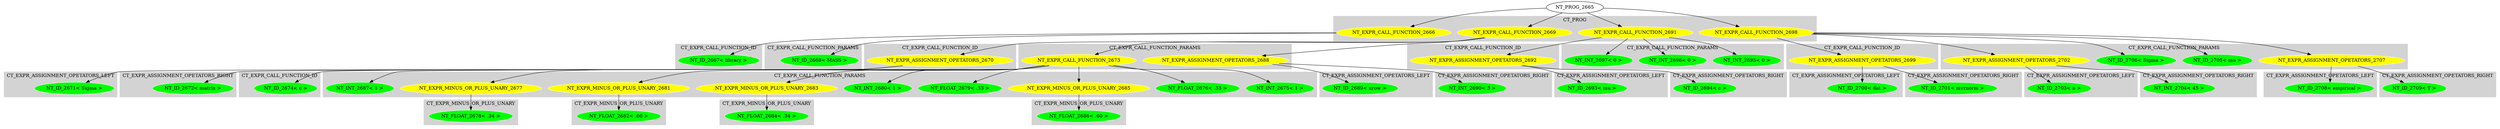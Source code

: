 digraph {

subgraph cluster0 {
 node [style=filled,color=white];
 style=filled;
 color=lightgrey;
 label = "CT_PROG";

"NT_EXPR_CALL_FUNCTION_2666"
 [fillcolor = yellow]
"NT_EXPR_CALL_FUNCTION_2669"
 [fillcolor = yellow]
"NT_EXPR_CALL_FUNCTION_2691"
 [fillcolor = yellow]
"NT_EXPR_CALL_FUNCTION_2698"
 [fillcolor = yellow]
}
"NT_PROG_2665"->"NT_EXPR_CALL_FUNCTION_2666"
subgraph cluster1 {
 node [style=filled,color=white];
 style=filled;
 color=lightgrey;
 label = "CT_EXPR_CALL_FUNCTION_ID";

"NT_ID_2667< library >"
 [fillcolor = green]
}
subgraph cluster2 {
 node [style=filled,color=white];
 style=filled;
 color=lightgrey;
 label = "CT_EXPR_CALL_FUNCTION_PARAMS";

"NT_ID_2668< MASS >"
 [fillcolor = green]
}
"NT_EXPR_CALL_FUNCTION_2666"->"NT_ID_2667< library >"
"NT_EXPR_CALL_FUNCTION_2666"->"NT_ID_2668< MASS >"
"NT_PROG_2665"->"NT_EXPR_CALL_FUNCTION_2669"
subgraph cluster3 {
 node [style=filled,color=white];
 style=filled;
 color=lightgrey;
 label = "CT_EXPR_CALL_FUNCTION_ID";

"NT_EXPR_ASSIGNMENT_OPETATORS_2670"
 [fillcolor = yellow]
}
subgraph cluster4 {
 node [style=filled,color=white];
 style=filled;
 color=lightgrey;
 label = "CT_EXPR_CALL_FUNCTION_PARAMS";

"NT_EXPR_CALL_FUNCTION_2673"
 [fillcolor = yellow]
"NT_EXPR_ASSIGNMENT_OPETATORS_2688"
 [fillcolor = yellow]
}
"NT_EXPR_CALL_FUNCTION_2669"->"NT_EXPR_ASSIGNMENT_OPETATORS_2670"
subgraph cluster5 {
 node [style=filled,color=white];
 style=filled;
 color=lightgrey;
 label = "CT_EXPR_ASSIGNMENT_OPETATORS_LEFT";

"NT_ID_2671< Sigma >"
 [fillcolor = green]
}
subgraph cluster6 {
 node [style=filled,color=white];
 style=filled;
 color=lightgrey;
 label = "CT_EXPR_ASSIGNMENT_OPETATORS_RIGHT";

"NT_ID_2672< matrix >"
 [fillcolor = green]
}
"NT_EXPR_ASSIGNMENT_OPETATORS_2670"->"NT_ID_2671< Sigma >"
"NT_EXPR_ASSIGNMENT_OPETATORS_2670"->"NT_ID_2672< matrix >"
"NT_EXPR_CALL_FUNCTION_2669"->"NT_EXPR_CALL_FUNCTION_2673"
subgraph cluster7 {
 node [style=filled,color=white];
 style=filled;
 color=lightgrey;
 label = "CT_EXPR_CALL_FUNCTION_ID";

"NT_ID_2674< c >"
 [fillcolor = green]
}
subgraph cluster8 {
 node [style=filled,color=white];
 style=filled;
 color=lightgrey;
 label = "CT_EXPR_CALL_FUNCTION_PARAMS";

"NT_INT_2675< 1 >"
 [fillcolor = green]
"NT_FLOAT_2676< .33 >"
 [fillcolor = green]
"NT_EXPR_MINUS_OR_PLUS_UNARY_2677"
 [fillcolor = yellow]
"NT_FLOAT_2679< .33 >"
 [fillcolor = green]
"NT_INT_2680< 1 >"
 [fillcolor = green]
"NT_EXPR_MINUS_OR_PLUS_UNARY_2681"
 [fillcolor = yellow]
"NT_EXPR_MINUS_OR_PLUS_UNARY_2683"
 [fillcolor = yellow]
"NT_EXPR_MINUS_OR_PLUS_UNARY_2685"
 [fillcolor = yellow]
"NT_INT_2687< 1 >"
 [fillcolor = green]
}
"NT_EXPR_CALL_FUNCTION_2673"->"NT_ID_2674< c >"
"NT_EXPR_CALL_FUNCTION_2673"->"NT_INT_2675< 1 >"
"NT_EXPR_CALL_FUNCTION_2673"->"NT_FLOAT_2676< .33 >"
"NT_EXPR_CALL_FUNCTION_2673"->"NT_EXPR_MINUS_OR_PLUS_UNARY_2677"
subgraph cluster9 {
 node [style=filled,color=white];
 style=filled;
 color=lightgrey;
 label = "CT_EXPR_MINUS_OR_PLUS_UNARY";

"NT_FLOAT_2678< .34 >"
 [fillcolor = green]
}
"NT_EXPR_MINUS_OR_PLUS_UNARY_2677"->"NT_FLOAT_2678< .34 >"
"NT_EXPR_CALL_FUNCTION_2673"->"NT_FLOAT_2679< .33 >"
"NT_EXPR_CALL_FUNCTION_2673"->"NT_INT_2680< 1 >"
"NT_EXPR_CALL_FUNCTION_2673"->"NT_EXPR_MINUS_OR_PLUS_UNARY_2681"
subgraph cluster10 {
 node [style=filled,color=white];
 style=filled;
 color=lightgrey;
 label = "CT_EXPR_MINUS_OR_PLUS_UNARY";

"NT_FLOAT_2682< .60 >"
 [fillcolor = green]
}
"NT_EXPR_MINUS_OR_PLUS_UNARY_2681"->"NT_FLOAT_2682< .60 >"
"NT_EXPR_CALL_FUNCTION_2673"->"NT_EXPR_MINUS_OR_PLUS_UNARY_2683"
subgraph cluster11 {
 node [style=filled,color=white];
 style=filled;
 color=lightgrey;
 label = "CT_EXPR_MINUS_OR_PLUS_UNARY";

"NT_FLOAT_2684< .34 >"
 [fillcolor = green]
}
"NT_EXPR_MINUS_OR_PLUS_UNARY_2683"->"NT_FLOAT_2684< .34 >"
"NT_EXPR_CALL_FUNCTION_2673"->"NT_EXPR_MINUS_OR_PLUS_UNARY_2685"
subgraph cluster12 {
 node [style=filled,color=white];
 style=filled;
 color=lightgrey;
 label = "CT_EXPR_MINUS_OR_PLUS_UNARY";

"NT_FLOAT_2686< .60 >"
 [fillcolor = green]
}
"NT_EXPR_MINUS_OR_PLUS_UNARY_2685"->"NT_FLOAT_2686< .60 >"
"NT_EXPR_CALL_FUNCTION_2673"->"NT_INT_2687< 1 >"
"NT_EXPR_CALL_FUNCTION_2669"->"NT_EXPR_ASSIGNMENT_OPETATORS_2688"
subgraph cluster13 {
 node [style=filled,color=white];
 style=filled;
 color=lightgrey;
 label = "CT_EXPR_ASSIGNMENT_OPETATORS_LEFT";

"NT_ID_2689< nrow >"
 [fillcolor = green]
}
subgraph cluster14 {
 node [style=filled,color=white];
 style=filled;
 color=lightgrey;
 label = "CT_EXPR_ASSIGNMENT_OPETATORS_RIGHT";

"NT_INT_2690< 3 >"
 [fillcolor = green]
}
"NT_EXPR_ASSIGNMENT_OPETATORS_2688"->"NT_ID_2689< nrow >"
"NT_EXPR_ASSIGNMENT_OPETATORS_2688"->"NT_INT_2690< 3 >"
"NT_PROG_2665"->"NT_EXPR_CALL_FUNCTION_2691"
subgraph cluster15 {
 node [style=filled,color=white];
 style=filled;
 color=lightgrey;
 label = "CT_EXPR_CALL_FUNCTION_ID";

"NT_EXPR_ASSIGNMENT_OPETATORS_2692"
 [fillcolor = yellow]
}
subgraph cluster16 {
 node [style=filled,color=white];
 style=filled;
 color=lightgrey;
 label = "CT_EXPR_CALL_FUNCTION_PARAMS";

"NT_INT_2695< 0 >"
 [fillcolor = green]
"NT_INT_2696< 0 >"
 [fillcolor = green]
"NT_INT_2697< 0 >"
 [fillcolor = green]
}
"NT_EXPR_CALL_FUNCTION_2691"->"NT_EXPR_ASSIGNMENT_OPETATORS_2692"
subgraph cluster17 {
 node [style=filled,color=white];
 style=filled;
 color=lightgrey;
 label = "CT_EXPR_ASSIGNMENT_OPETATORS_LEFT";

"NT_ID_2693< mu >"
 [fillcolor = green]
}
subgraph cluster18 {
 node [style=filled,color=white];
 style=filled;
 color=lightgrey;
 label = "CT_EXPR_ASSIGNMENT_OPETATORS_RIGHT";

"NT_ID_2694< c >"
 [fillcolor = green]
}
"NT_EXPR_ASSIGNMENT_OPETATORS_2692"->"NT_ID_2693< mu >"
"NT_EXPR_ASSIGNMENT_OPETATORS_2692"->"NT_ID_2694< c >"
"NT_EXPR_CALL_FUNCTION_2691"->"NT_INT_2695< 0 >"
"NT_EXPR_CALL_FUNCTION_2691"->"NT_INT_2696< 0 >"
"NT_EXPR_CALL_FUNCTION_2691"->"NT_INT_2697< 0 >"
"NT_PROG_2665"->"NT_EXPR_CALL_FUNCTION_2698"
subgraph cluster19 {
 node [style=filled,color=white];
 style=filled;
 color=lightgrey;
 label = "CT_EXPR_CALL_FUNCTION_ID";

"NT_EXPR_ASSIGNMENT_OPETATORS_2699"
 [fillcolor = yellow]
}
subgraph cluster20 {
 node [style=filled,color=white];
 style=filled;
 color=lightgrey;
 label = "CT_EXPR_CALL_FUNCTION_PARAMS";

"NT_EXPR_ASSIGNMENT_OPETATORS_2702"
 [fillcolor = yellow]
"NT_ID_2705< mu >"
 [fillcolor = green]
"NT_ID_2706< Sigma >"
 [fillcolor = green]
"NT_EXPR_ASSIGNMENT_OPETATORS_2707"
 [fillcolor = yellow]
}
"NT_EXPR_CALL_FUNCTION_2698"->"NT_EXPR_ASSIGNMENT_OPETATORS_2699"
subgraph cluster21 {
 node [style=filled,color=white];
 style=filled;
 color=lightgrey;
 label = "CT_EXPR_ASSIGNMENT_OPETATORS_LEFT";

"NT_ID_2700< dat >"
 [fillcolor = green]
}
subgraph cluster22 {
 node [style=filled,color=white];
 style=filled;
 color=lightgrey;
 label = "CT_EXPR_ASSIGNMENT_OPETATORS_RIGHT";

"NT_ID_2701< mvrnorm >"
 [fillcolor = green]
}
"NT_EXPR_ASSIGNMENT_OPETATORS_2699"->"NT_ID_2700< dat >"
"NT_EXPR_ASSIGNMENT_OPETATORS_2699"->"NT_ID_2701< mvrnorm >"
"NT_EXPR_CALL_FUNCTION_2698"->"NT_EXPR_ASSIGNMENT_OPETATORS_2702"
subgraph cluster23 {
 node [style=filled,color=white];
 style=filled;
 color=lightgrey;
 label = "CT_EXPR_ASSIGNMENT_OPETATORS_LEFT";

"NT_ID_2703< n >"
 [fillcolor = green]
}
subgraph cluster24 {
 node [style=filled,color=white];
 style=filled;
 color=lightgrey;
 label = "CT_EXPR_ASSIGNMENT_OPETATORS_RIGHT";

"NT_INT_2704< 45 >"
 [fillcolor = green]
}
"NT_EXPR_ASSIGNMENT_OPETATORS_2702"->"NT_ID_2703< n >"
"NT_EXPR_ASSIGNMENT_OPETATORS_2702"->"NT_INT_2704< 45 >"
"NT_EXPR_CALL_FUNCTION_2698"->"NT_ID_2705< mu >"
"NT_EXPR_CALL_FUNCTION_2698"->"NT_ID_2706< Sigma >"
"NT_EXPR_CALL_FUNCTION_2698"->"NT_EXPR_ASSIGNMENT_OPETATORS_2707"
subgraph cluster25 {
 node [style=filled,color=white];
 style=filled;
 color=lightgrey;
 label = "CT_EXPR_ASSIGNMENT_OPETATORS_LEFT";

"NT_ID_2708< empirical >"
 [fillcolor = green]
}
subgraph cluster26 {
 node [style=filled,color=white];
 style=filled;
 color=lightgrey;
 label = "CT_EXPR_ASSIGNMENT_OPETATORS_RIGHT";

"NT_ID_2709< T >"
 [fillcolor = green]
}
"NT_EXPR_ASSIGNMENT_OPETATORS_2707"->"NT_ID_2708< empirical >"
"NT_EXPR_ASSIGNMENT_OPETATORS_2707"->"NT_ID_2709< T >"
}
